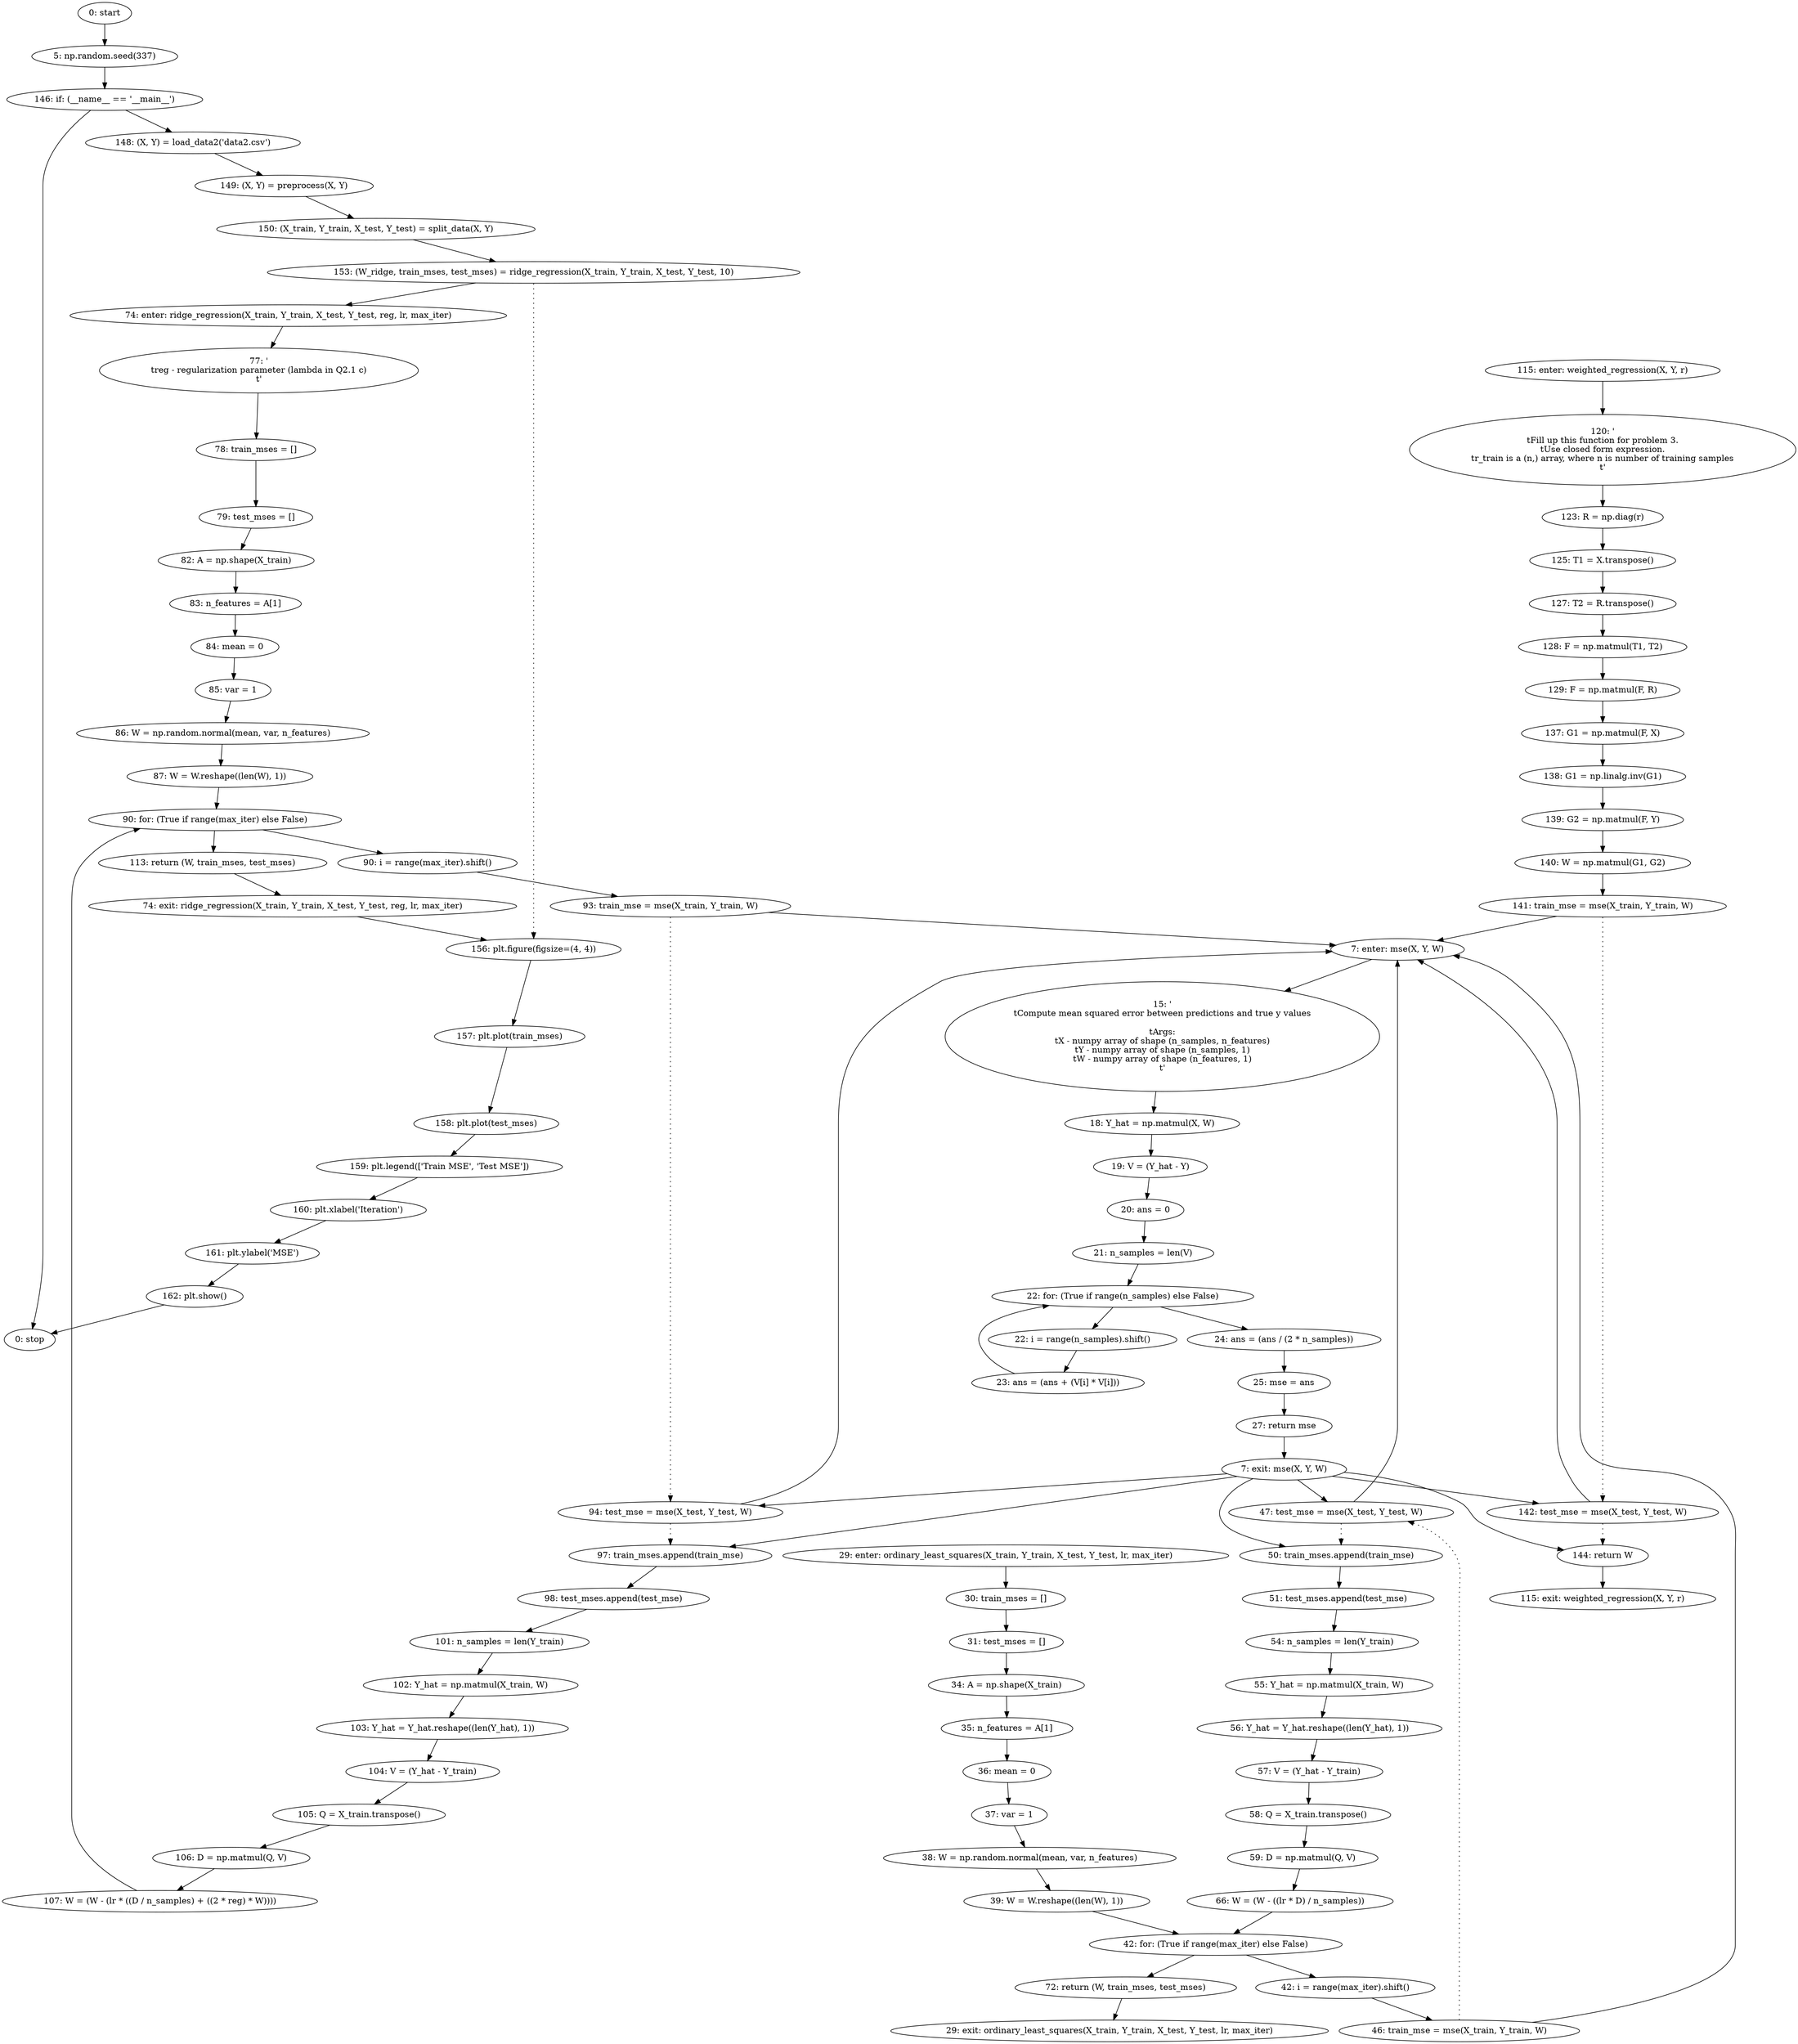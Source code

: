 strict digraph "" {
	node [label="\N"];
	0	 [label="0: start"];
	1	 [label="5: np.random.seed(337)"];
	0 -> 1;
	79	 [label="146: if: (__name__ == '__main__')"];
	1 -> 79;
	80	 [label="148: (X, Y) = load_data2('data2.csv')"];
	79 -> 80;
	91	 [label="0: stop"];
	79 -> 91;
	2	 [label="7: enter: mse(X, Y, W)"];
	4	 [label="15: '\n\tCompute mean squared error between predictions and true y values\n\n\tArgs:\n\tX - numpy array of shape (n_samples, n_features)\n\tY \
- numpy array of shape (n_samples, 1)\n\tW - numpy array of shape (n_features, 1)\n\t'"];
	2 -> 4;
	5	 [label="18: Y_hat = np.matmul(X, W)"];
	4 -> 5;
	27	 [label="46: train_mse = mse(X_train, Y_train, W)"];
	27 -> 2;
	28	 [label="47: test_mse = mse(X_test, Y_test, W)"];
	27 -> 28	 [style=dotted,
		weight=100];
	28 -> 2;
	29	 [label="50: train_mses.append(train_mse)"];
	28 -> 29	 [style=dotted,
		weight=100];
	30	 [label="51: test_mses.append(test_mse)"];
	29 -> 30;
	52	 [label="93: train_mse = mse(X_train, Y_train, W)"];
	52 -> 2;
	53	 [label="94: test_mse = mse(X_test, Y_test, W)"];
	52 -> 53	 [style=dotted,
		weight=100];
	53 -> 2;
	54	 [label="97: train_mses.append(train_mse)"];
	53 -> 54	 [style=dotted,
		weight=100];
	55	 [label="98: test_mses.append(test_mse)"];
	54 -> 55;
	76	 [label="141: train_mse = mse(X_train, Y_train, W)"];
	76 -> 2;
	77	 [label="142: test_mse = mse(X_test, Y_test, W)"];
	76 -> 77	 [style=dotted,
		weight=100];
	77 -> 2;
	78	 [label="144: return W"];
	77 -> 78	 [style=dotted,
		weight=100];
	65	 [label="115: exit: weighted_regression(X, Y, r)"];
	78 -> 65;
	3	 [label="7: exit: mse(X, Y, W)"];
	3 -> 28;
	3 -> 29;
	3 -> 53;
	3 -> 54;
	3 -> 77;
	3 -> 78;
	14	 [label="27: return mse"];
	14 -> 3;
	6	 [label="19: V = (Y_hat - Y)"];
	5 -> 6;
	7	 [label="20: ans = 0"];
	6 -> 7;
	8	 [label="21: n_samples = len(V)"];
	7 -> 8;
	9	 [label="22: for: (True if range(n_samples) else False)"];
	8 -> 9;
	10	 [label="22: i = range(n_samples).shift()"];
	9 -> 10;
	12	 [label="24: ans = (ans / (2 * n_samples))"];
	9 -> 12;
	11	 [label="23: ans = (ans + (V[i] * V[i]))"];
	10 -> 11;
	13	 [label="25: mse = ans"];
	12 -> 13;
	11 -> 9;
	13 -> 14;
	15	 [label="29: enter: ordinary_least_squares(X_train, Y_train, X_test, Y_test, lr, max_iter)"];
	17	 [label="30: train_mses = []"];
	15 -> 17;
	18	 [label="31: test_mses = []"];
	17 -> 18;
	16	 [label="29: exit: ordinary_least_squares(X_train, Y_train, X_test, Y_test, lr, max_iter)"];
	38	 [label="72: return (W, train_mses, test_mses)"];
	38 -> 16;
	19	 [label="34: A = np.shape(X_train)"];
	18 -> 19;
	20	 [label="35: n_features = A[1]"];
	19 -> 20;
	21	 [label="36: mean = 0"];
	20 -> 21;
	22	 [label="37: var = 1"];
	21 -> 22;
	23	 [label="38: W = np.random.normal(mean, var, n_features)"];
	22 -> 23;
	24	 [label="39: W = W.reshape((len(W), 1))"];
	23 -> 24;
	25	 [label="42: for: (True if range(max_iter) else False)"];
	24 -> 25;
	25 -> 38;
	26	 [label="42: i = range(max_iter).shift()"];
	25 -> 26;
	26 -> 27;
	37	 [label="66: W = (W - ((lr * D) / n_samples))"];
	37 -> 25;
	31	 [label="54: n_samples = len(Y_train)"];
	30 -> 31;
	32	 [label="55: Y_hat = np.matmul(X_train, W)"];
	31 -> 32;
	33	 [label="56: Y_hat = Y_hat.reshape((len(Y_hat), 1))"];
	32 -> 33;
	34	 [label="57: V = (Y_hat - Y_train)"];
	33 -> 34;
	35	 [label="58: Q = X_train.transpose()"];
	34 -> 35;
	36	 [label="59: D = np.matmul(Q, V)"];
	35 -> 36;
	36 -> 37;
	39	 [label="74: enter: ridge_regression(X_train, Y_train, X_test, Y_test, reg, lr, max_iter)"];
	41	 [label="77: '\n\treg - regularization parameter (lambda in Q2.1 c)\n\t'"];
	39 -> 41;
	42	 [label="78: train_mses = []"];
	41 -> 42;
	83	 [label="153: (W_ridge, train_mses, test_mses) = ridge_regression(X_train, Y_train, X_test, Y_test, 10)"];
	83 -> 39;
	84	 [label="156: plt.figure(figsize=(4, 4))"];
	83 -> 84	 [style=dotted,
		weight=100];
	85	 [label="157: plt.plot(train_mses)"];
	84 -> 85;
	40	 [label="74: exit: ridge_regression(X_train, Y_train, X_test, Y_test, reg, lr, max_iter)"];
	40 -> 84;
	63	 [label="113: return (W, train_mses, test_mses)"];
	63 -> 40;
	43	 [label="79: test_mses = []"];
	42 -> 43;
	44	 [label="82: A = np.shape(X_train)"];
	43 -> 44;
	45	 [label="83: n_features = A[1]"];
	44 -> 45;
	46	 [label="84: mean = 0"];
	45 -> 46;
	47	 [label="85: var = 1"];
	46 -> 47;
	48	 [label="86: W = np.random.normal(mean, var, n_features)"];
	47 -> 48;
	49	 [label="87: W = W.reshape((len(W), 1))"];
	48 -> 49;
	50	 [label="90: for: (True if range(max_iter) else False)"];
	49 -> 50;
	50 -> 63;
	51	 [label="90: i = range(max_iter).shift()"];
	50 -> 51;
	51 -> 52;
	62	 [label="107: W = (W - (lr * ((D / n_samples) + ((2 * reg) * W))))"];
	62 -> 50;
	56	 [label="101: n_samples = len(Y_train)"];
	55 -> 56;
	57	 [label="102: Y_hat = np.matmul(X_train, W)"];
	56 -> 57;
	58	 [label="103: Y_hat = Y_hat.reshape((len(Y_hat), 1))"];
	57 -> 58;
	59	 [label="104: V = (Y_hat - Y_train)"];
	58 -> 59;
	60	 [label="105: Q = X_train.transpose()"];
	59 -> 60;
	61	 [label="106: D = np.matmul(Q, V)"];
	60 -> 61;
	61 -> 62;
	64	 [label="115: enter: weighted_regression(X, Y, r)"];
	66	 [label="120: '\n\tFill up this function for problem 3.\n\tUse closed form expression.\n\tr_train is a (n,) array, where n is number of training \
samples\n\t'"];
	64 -> 66;
	67	 [label="123: R = np.diag(r)"];
	66 -> 67;
	68	 [label="125: T1 = X.transpose()"];
	67 -> 68;
	69	 [label="127: T2 = R.transpose()"];
	68 -> 69;
	70	 [label="128: F = np.matmul(T1, T2)"];
	69 -> 70;
	71	 [label="129: F = np.matmul(F, R)"];
	70 -> 71;
	72	 [label="137: G1 = np.matmul(F, X)"];
	71 -> 72;
	73	 [label="138: G1 = np.linalg.inv(G1)"];
	72 -> 73;
	74	 [label="139: G2 = np.matmul(F, Y)"];
	73 -> 74;
	75	 [label="140: W = np.matmul(G1, G2)"];
	74 -> 75;
	75 -> 76;
	81	 [label="149: (X, Y) = preprocess(X, Y)"];
	80 -> 81;
	82	 [label="150: (X_train, Y_train, X_test, Y_test) = split_data(X, Y)"];
	81 -> 82;
	82 -> 83;
	86	 [label="158: plt.plot(test_mses)"];
	85 -> 86;
	87	 [label="159: plt.legend(['Train MSE', 'Test MSE'])"];
	86 -> 87;
	88	 [label="160: plt.xlabel('Iteration')"];
	87 -> 88;
	89	 [label="161: plt.ylabel('MSE')"];
	88 -> 89;
	90	 [label="162: plt.show()"];
	89 -> 90;
	90 -> 91;
}


